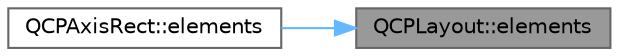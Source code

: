 digraph "QCPLayout::elements"
{
 // LATEX_PDF_SIZE
  bgcolor="transparent";
  edge [fontname=Helvetica,fontsize=10,labelfontname=Helvetica,labelfontsize=10];
  node [fontname=Helvetica,fontsize=10,shape=box,height=0.2,width=0.4];
  rankdir="RL";
  Node1 [label="QCPLayout::elements",height=0.2,width=0.4,color="gray40", fillcolor="grey60", style="filled", fontcolor="black",tooltip=" "];
  Node1 -> Node2 [dir="back",color="steelblue1",style="solid"];
  Node2 [label="QCPAxisRect::elements",height=0.2,width=0.4,color="grey40", fillcolor="white", style="filled",URL="$class_q_c_p_axis_rect.html#a3aee067fd105f2fa8de9eb8024435ac5",tooltip=" "];
}
